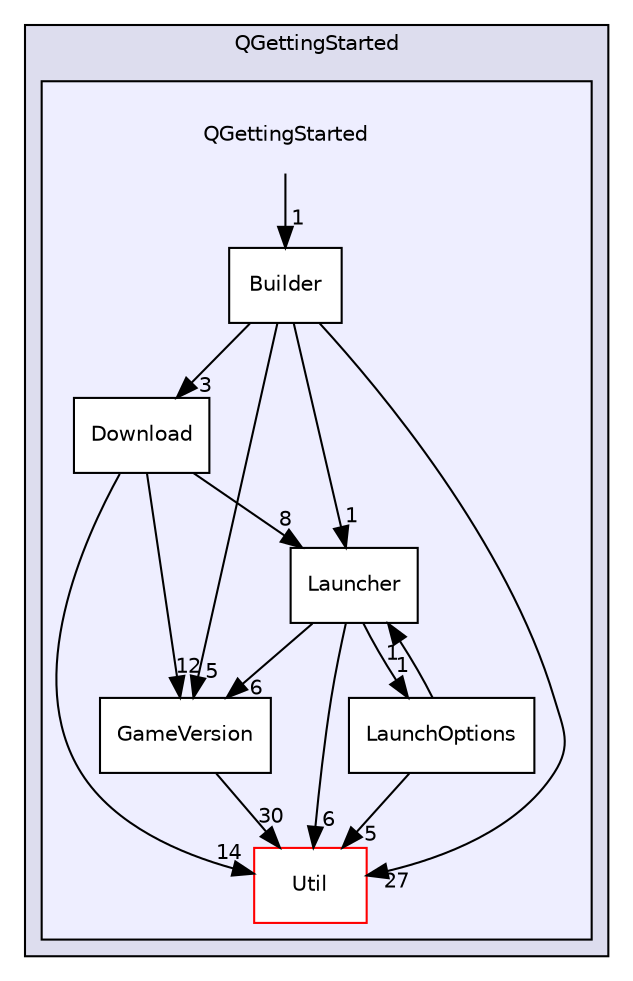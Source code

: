 digraph "F:/Projects/Git/QGettingStarted/QGettingStarted" {
  compound=true
  node [ fontsize="10", fontname="Helvetica"];
  edge [ labelfontsize="10", labelfontname="Helvetica"];
  subgraph clusterdir_92670852bab087901dd885087216d323 {
    graph [ bgcolor="#ddddee", pencolor="black", label="QGettingStarted" fontname="Helvetica", fontsize="10", URL="dir_92670852bab087901dd885087216d323.html"]
  subgraph clusterdir_3952c08c86d2ef0fb0d3de6c9284875b {
    graph [ bgcolor="#eeeeff", pencolor="black", label="" URL="dir_3952c08c86d2ef0fb0d3de6c9284875b.html"];
    dir_3952c08c86d2ef0fb0d3de6c9284875b [shape=plaintext label="QGettingStarted"];
    dir_a70188fb1c4d20845017b4842b7049b7 [shape=box label="Builder" color="black" fillcolor="white" style="filled" URL="dir_a70188fb1c4d20845017b4842b7049b7.html"];
    dir_1f3a28586caa829ed57e3fa0b0b05885 [shape=box label="Download" color="black" fillcolor="white" style="filled" URL="dir_1f3a28586caa829ed57e3fa0b0b05885.html"];
    dir_b842639159e5a25bae7c135b5acfa408 [shape=box label="GameVersion" color="black" fillcolor="white" style="filled" URL="dir_b842639159e5a25bae7c135b5acfa408.html"];
    dir_d5a80f7bf7b0532b9943a9f6de42befc [shape=box label="Launcher" color="black" fillcolor="white" style="filled" URL="dir_d5a80f7bf7b0532b9943a9f6de42befc.html"];
    dir_e989e037040d9479a6039d4a2a8099ef [shape=box label="LaunchOptions" color="black" fillcolor="white" style="filled" URL="dir_e989e037040d9479a6039d4a2a8099ef.html"];
    dir_0850f1569e1404a71d6f767bc94671d0 [shape=box label="Util" color="red" fillcolor="white" style="filled" URL="dir_0850f1569e1404a71d6f767bc94671d0.html"];
  }
  }
  dir_a70188fb1c4d20845017b4842b7049b7->dir_1f3a28586caa829ed57e3fa0b0b05885 [headlabel="3", labeldistance=1.5 headhref="dir_000002_000003.html"];
  dir_a70188fb1c4d20845017b4842b7049b7->dir_0850f1569e1404a71d6f767bc94671d0 [headlabel="27", labeldistance=1.5 headhref="dir_000002_000007.html"];
  dir_a70188fb1c4d20845017b4842b7049b7->dir_b842639159e5a25bae7c135b5acfa408 [headlabel="5", labeldistance=1.5 headhref="dir_000002_000004.html"];
  dir_a70188fb1c4d20845017b4842b7049b7->dir_d5a80f7bf7b0532b9943a9f6de42befc [headlabel="1", labeldistance=1.5 headhref="dir_000002_000005.html"];
  dir_1f3a28586caa829ed57e3fa0b0b05885->dir_0850f1569e1404a71d6f767bc94671d0 [headlabel="14", labeldistance=1.5 headhref="dir_000003_000007.html"];
  dir_1f3a28586caa829ed57e3fa0b0b05885->dir_b842639159e5a25bae7c135b5acfa408 [headlabel="12", labeldistance=1.5 headhref="dir_000003_000004.html"];
  dir_1f3a28586caa829ed57e3fa0b0b05885->dir_d5a80f7bf7b0532b9943a9f6de42befc [headlabel="8", labeldistance=1.5 headhref="dir_000003_000005.html"];
  dir_3952c08c86d2ef0fb0d3de6c9284875b->dir_a70188fb1c4d20845017b4842b7049b7 [headlabel="1", labeldistance=1.5 headhref="dir_000001_000002.html"];
  dir_b842639159e5a25bae7c135b5acfa408->dir_0850f1569e1404a71d6f767bc94671d0 [headlabel="30", labeldistance=1.5 headhref="dir_000004_000007.html"];
  dir_d5a80f7bf7b0532b9943a9f6de42befc->dir_0850f1569e1404a71d6f767bc94671d0 [headlabel="6", labeldistance=1.5 headhref="dir_000005_000007.html"];
  dir_d5a80f7bf7b0532b9943a9f6de42befc->dir_b842639159e5a25bae7c135b5acfa408 [headlabel="6", labeldistance=1.5 headhref="dir_000005_000004.html"];
  dir_d5a80f7bf7b0532b9943a9f6de42befc->dir_e989e037040d9479a6039d4a2a8099ef [headlabel="1", labeldistance=1.5 headhref="dir_000005_000006.html"];
  dir_e989e037040d9479a6039d4a2a8099ef->dir_0850f1569e1404a71d6f767bc94671d0 [headlabel="5", labeldistance=1.5 headhref="dir_000006_000007.html"];
  dir_e989e037040d9479a6039d4a2a8099ef->dir_d5a80f7bf7b0532b9943a9f6de42befc [headlabel="1", labeldistance=1.5 headhref="dir_000006_000005.html"];
}
